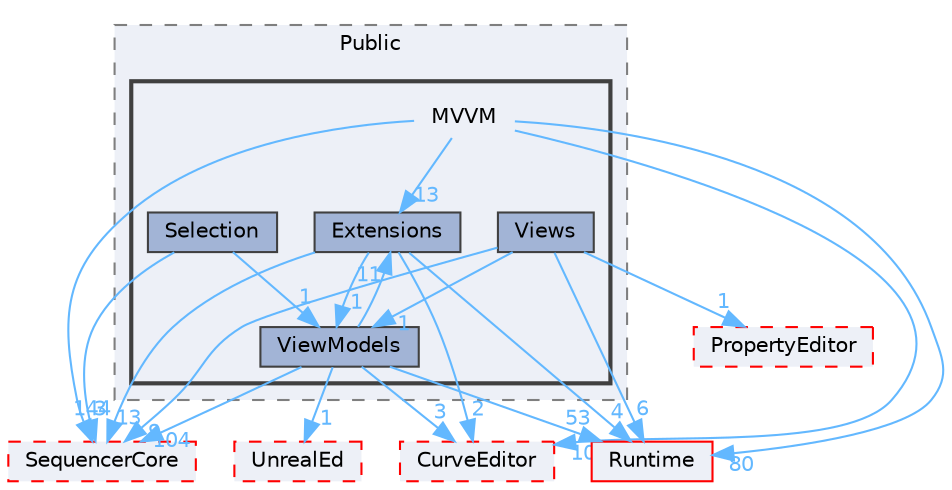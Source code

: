 digraph "MVVM"
{
 // INTERACTIVE_SVG=YES
 // LATEX_PDF_SIZE
  bgcolor="transparent";
  edge [fontname=Helvetica,fontsize=10,labelfontname=Helvetica,labelfontsize=10];
  node [fontname=Helvetica,fontsize=10,shape=box,height=0.2,width=0.4];
  compound=true
  subgraph clusterdir_7471c4f946af10e6452663cdb8d07744 {
    graph [ bgcolor="#edf0f7", pencolor="grey50", label="Public", fontname=Helvetica,fontsize=10 style="filled,dashed", URL="dir_7471c4f946af10e6452663cdb8d07744.html",tooltip=""]
  subgraph clusterdir_e4995788e921ec1f21a118d69aa5ee03 {
    graph [ bgcolor="#edf0f7", pencolor="grey25", label="", fontname=Helvetica,fontsize=10 style="filled,bold", URL="dir_e4995788e921ec1f21a118d69aa5ee03.html",tooltip=""]
    dir_e4995788e921ec1f21a118d69aa5ee03 [shape=plaintext, label="MVVM"];
  dir_8c272fd89bcae6776c47f7d180a54dc4 [label="Extensions", fillcolor="#a2b4d6", color="grey25", style="filled", URL="dir_8c272fd89bcae6776c47f7d180a54dc4.html",tooltip=""];
  dir_ee91588c5c67467dea404b34683e5518 [label="Selection", fillcolor="#a2b4d6", color="grey25", style="filled", URL="dir_ee91588c5c67467dea404b34683e5518.html",tooltip=""];
  dir_75eb7057e32e9cc0cdfb8b789934a7a6 [label="ViewModels", fillcolor="#a2b4d6", color="grey25", style="filled", URL="dir_75eb7057e32e9cc0cdfb8b789934a7a6.html",tooltip=""];
  dir_18595bfe7b91f2d8b4e589c357497eaa [label="Views", fillcolor="#a2b4d6", color="grey25", style="filled", URL="dir_18595bfe7b91f2d8b4e589c357497eaa.html",tooltip=""];
  }
  }
  dir_07202d6a488872d86cc8b4e35f26942a [label="CurveEditor", fillcolor="#edf0f7", color="red", style="filled,dashed", URL="dir_07202d6a488872d86cc8b4e35f26942a.html",tooltip=""];
  dir_686cc12b416cf73f5edcbcb3f53c90c9 [label="SequencerCore", fillcolor="#edf0f7", color="red", style="filled,dashed", URL="dir_686cc12b416cf73f5edcbcb3f53c90c9.html",tooltip=""];
  dir_7536b172fbd480bfd146a1b1acd6856b [label="Runtime", fillcolor="#edf0f7", color="red", style="filled", URL="dir_7536b172fbd480bfd146a1b1acd6856b.html",tooltip=""];
  dir_d6dfe71a46de762e5d5df277eaa495c7 [label="UnrealEd", fillcolor="#edf0f7", color="red", style="filled,dashed", URL="dir_d6dfe71a46de762e5d5df277eaa495c7.html",tooltip=""];
  dir_d1fe7a7be36f79b0b0b08c66e8a279df [label="PropertyEditor", fillcolor="#edf0f7", color="red", style="filled,dashed", URL="dir_d1fe7a7be36f79b0b0b08c66e8a279df.html",tooltip=""];
  dir_e4995788e921ec1f21a118d69aa5ee03->dir_07202d6a488872d86cc8b4e35f26942a [headlabel="10", labeldistance=1.5 headhref="dir_000679_000273.html" href="dir_000679_000273.html" color="steelblue1" fontcolor="steelblue1"];
  dir_e4995788e921ec1f21a118d69aa5ee03->dir_686cc12b416cf73f5edcbcb3f53c90c9 [headlabel="144", labeldistance=1.5 headhref="dir_000679_001015.html" href="dir_000679_001015.html" color="steelblue1" fontcolor="steelblue1"];
  dir_e4995788e921ec1f21a118d69aa5ee03->dir_7536b172fbd480bfd146a1b1acd6856b [headlabel="80", labeldistance=1.5 headhref="dir_000679_000984.html" href="dir_000679_000984.html" color="steelblue1" fontcolor="steelblue1"];
  dir_e4995788e921ec1f21a118d69aa5ee03->dir_8c272fd89bcae6776c47f7d180a54dc4 [headlabel="13", labeldistance=1.5 headhref="dir_000679_000388.html" href="dir_000679_000388.html" color="steelblue1" fontcolor="steelblue1"];
  dir_8c272fd89bcae6776c47f7d180a54dc4->dir_07202d6a488872d86cc8b4e35f26942a [headlabel="2", labeldistance=1.5 headhref="dir_000388_000273.html" href="dir_000388_000273.html" color="steelblue1" fontcolor="steelblue1"];
  dir_8c272fd89bcae6776c47f7d180a54dc4->dir_686cc12b416cf73f5edcbcb3f53c90c9 [headlabel="13", labeldistance=1.5 headhref="dir_000388_001015.html" href="dir_000388_001015.html" color="steelblue1" fontcolor="steelblue1"];
  dir_8c272fd89bcae6776c47f7d180a54dc4->dir_7536b172fbd480bfd146a1b1acd6856b [headlabel="4", labeldistance=1.5 headhref="dir_000388_000984.html" href="dir_000388_000984.html" color="steelblue1" fontcolor="steelblue1"];
  dir_8c272fd89bcae6776c47f7d180a54dc4->dir_75eb7057e32e9cc0cdfb8b789934a7a6 [headlabel="1", labeldistance=1.5 headhref="dir_000388_001252.html" href="dir_000388_001252.html" color="steelblue1" fontcolor="steelblue1"];
  dir_ee91588c5c67467dea404b34683e5518->dir_686cc12b416cf73f5edcbcb3f53c90c9 [headlabel="3", labeldistance=1.5 headhref="dir_001004_001015.html" href="dir_001004_001015.html" color="steelblue1" fontcolor="steelblue1"];
  dir_ee91588c5c67467dea404b34683e5518->dir_75eb7057e32e9cc0cdfb8b789934a7a6 [headlabel="1", labeldistance=1.5 headhref="dir_001004_001252.html" href="dir_001004_001252.html" color="steelblue1" fontcolor="steelblue1"];
  dir_75eb7057e32e9cc0cdfb8b789934a7a6->dir_07202d6a488872d86cc8b4e35f26942a [headlabel="3", labeldistance=1.5 headhref="dir_001252_000273.html" href="dir_001252_000273.html" color="steelblue1" fontcolor="steelblue1"];
  dir_75eb7057e32e9cc0cdfb8b789934a7a6->dir_686cc12b416cf73f5edcbcb3f53c90c9 [headlabel="104", labeldistance=1.5 headhref="dir_001252_001015.html" href="dir_001252_001015.html" color="steelblue1" fontcolor="steelblue1"];
  dir_75eb7057e32e9cc0cdfb8b789934a7a6->dir_7536b172fbd480bfd146a1b1acd6856b [headlabel="53", labeldistance=1.5 headhref="dir_001252_000984.html" href="dir_001252_000984.html" color="steelblue1" fontcolor="steelblue1"];
  dir_75eb7057e32e9cc0cdfb8b789934a7a6->dir_8c272fd89bcae6776c47f7d180a54dc4 [headlabel="11", labeldistance=1.5 headhref="dir_001252_000388.html" href="dir_001252_000388.html" color="steelblue1" fontcolor="steelblue1"];
  dir_75eb7057e32e9cc0cdfb8b789934a7a6->dir_d6dfe71a46de762e5d5df277eaa495c7 [headlabel="1", labeldistance=1.5 headhref="dir_001252_001226.html" href="dir_001252_001226.html" color="steelblue1" fontcolor="steelblue1"];
  dir_18595bfe7b91f2d8b4e589c357497eaa->dir_686cc12b416cf73f5edcbcb3f53c90c9 [headlabel="9", labeldistance=1.5 headhref="dir_001259_001015.html" href="dir_001259_001015.html" color="steelblue1" fontcolor="steelblue1"];
  dir_18595bfe7b91f2d8b4e589c357497eaa->dir_7536b172fbd480bfd146a1b1acd6856b [headlabel="6", labeldistance=1.5 headhref="dir_001259_000984.html" href="dir_001259_000984.html" color="steelblue1" fontcolor="steelblue1"];
  dir_18595bfe7b91f2d8b4e589c357497eaa->dir_75eb7057e32e9cc0cdfb8b789934a7a6 [headlabel="1", labeldistance=1.5 headhref="dir_001259_001252.html" href="dir_001259_001252.html" color="steelblue1" fontcolor="steelblue1"];
  dir_18595bfe7b91f2d8b4e589c357497eaa->dir_d1fe7a7be36f79b0b0b08c66e8a279df [headlabel="1", labeldistance=1.5 headhref="dir_001259_000781.html" href="dir_001259_000781.html" color="steelblue1" fontcolor="steelblue1"];
}

